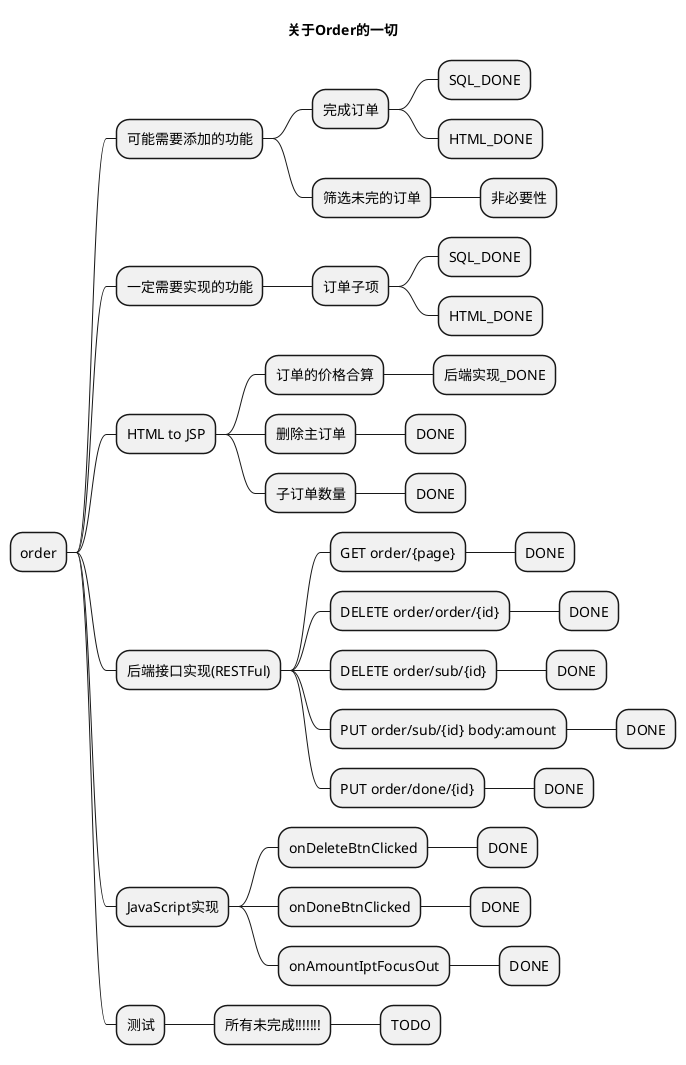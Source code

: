 @startmindmap
'https://plantuml.com/mindmap-diagram


title 关于Order的一切

* order
** 可能需要添加的功能
*** 完成订单
**** SQL_DONE
**** HTML_DONE
*** 筛选未完的订单
**** 非必要性

** 一定需要实现的功能
*** 订单子项
**** SQL_DONE
**** HTML_DONE

** HTML to JSP
*** 订单的价格合算
**** 后端实现_DONE
*** 删除主订单
**** DONE
*** 子订单数量
**** DONE

** 后端接口实现(RESTFul)
*** GET order/{page}
**** DONE
*** DELETE order/order/{id}
**** DONE
*** DELETE order/sub/{id}
**** DONE
*** PUT order/sub/{id} body:amount
**** DONE
*** PUT order/done/{id}
**** DONE

** JavaScript实现
*** onDeleteBtnClicked
**** DONE
*** onDoneBtnClicked
**** DONE
*** onAmountIptFocusOut
**** DONE
** 测试
*** 所有未完成!!!!!!!
**** TODO
@endmindmap
